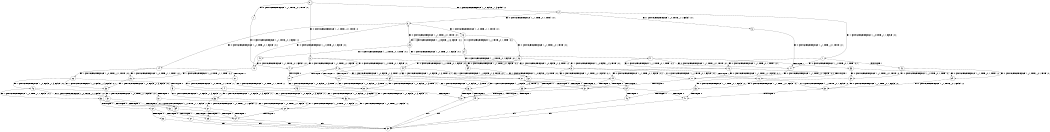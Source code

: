 digraph BCG {
size = "7, 10.5";
center = TRUE;
node [shape = circle];
0 [peripheries = 2];
0 -> 1 [label = "EX !0 !ATOMIC_EXCH_BRANCH (1, +1, TRUE, +0, 1, TRUE) !:0:"];
0 -> 2 [label = "EX !1 !ATOMIC_EXCH_BRANCH (1, +0, FALSE, +1, 3, FALSE) !:0:"];
0 -> 3 [label = "EX !0 !ATOMIC_EXCH_BRANCH (1, +1, TRUE, +0, 1, TRUE) !:0:"];
1 -> 4 [label = "EX !0 !ATOMIC_EXCH_BRANCH (1, +1, TRUE, +0, 1, FALSE) !:0:"];
2 -> 5 [label = "EX !1 !ATOMIC_EXCH_BRANCH (1, +0, TRUE, +1, 1, FALSE) !:0:1:"];
2 -> 6 [label = "EX !0 !ATOMIC_EXCH_BRANCH (1, +1, TRUE, +0, 1, TRUE) !:0:1:"];
2 -> 7 [label = "EX !1 !ATOMIC_EXCH_BRANCH (1, +0, TRUE, +1, 1, FALSE) !:0:1:"];
3 -> 4 [label = "EX !0 !ATOMIC_EXCH_BRANCH (1, +1, TRUE, +0, 1, FALSE) !:0:"];
3 -> 8 [label = "EX !1 !ATOMIC_EXCH_BRANCH (1, +0, FALSE, +1, 3, TRUE) !:0:"];
3 -> 9 [label = "EX !0 !ATOMIC_EXCH_BRANCH (1, +1, TRUE, +0, 1, FALSE) !:0:"];
4 -> 10 [label = "TERMINATE !0"];
5 -> 11 [label = "EX !0 !ATOMIC_EXCH_BRANCH (1, +1, TRUE, +0, 1, TRUE) !:0:1:"];
6 -> 12 [label = "EX !0 !ATOMIC_EXCH_BRANCH (1, +1, TRUE, +0, 1, FALSE) !:0:1:"];
6 -> 13 [label = "EX !1 !ATOMIC_EXCH_BRANCH (1, +0, TRUE, +1, 1, TRUE) !:0:1:"];
6 -> 14 [label = "EX !0 !ATOMIC_EXCH_BRANCH (1, +1, TRUE, +0, 1, FALSE) !:0:1:"];
7 -> 11 [label = "EX !0 !ATOMIC_EXCH_BRANCH (1, +1, TRUE, +0, 1, TRUE) !:0:1:"];
7 -> 15 [label = "TERMINATE !1"];
7 -> 16 [label = "EX !0 !ATOMIC_EXCH_BRANCH (1, +1, TRUE, +0, 1, TRUE) !:0:1:"];
8 -> 17 [label = "EX !0 !ATOMIC_EXCH_BRANCH (1, +1, TRUE, +0, 1, FALSE) !:0:1:"];
8 -> 18 [label = "TERMINATE !1"];
8 -> 19 [label = "EX !0 !ATOMIC_EXCH_BRANCH (1, +1, TRUE, +0, 1, FALSE) !:0:1:"];
9 -> 10 [label = "TERMINATE !0"];
9 -> 20 [label = "TERMINATE !0"];
9 -> 21 [label = "EX !1 !ATOMIC_EXCH_BRANCH (1, +0, FALSE, +1, 3, TRUE) !:0:"];
10 -> 22 [label = "EX !1 !ATOMIC_EXCH_BRANCH (1, +0, FALSE, +1, 3, TRUE) !:1:"];
11 -> 17 [label = "EX !0 !ATOMIC_EXCH_BRANCH (1, +1, TRUE, +0, 1, FALSE) !:0:1:"];
12 -> 23 [label = "EX !1 !ATOMIC_EXCH_BRANCH (1, +0, TRUE, +1, 1, TRUE) !:0:1:"];
13 -> 24 [label = "EX !0 !ATOMIC_EXCH_BRANCH (1, +1, TRUE, +0, 1, TRUE) !:0:1:"];
13 -> 25 [label = "EX !1 !ATOMIC_EXCH_BRANCH (1, +0, FALSE, +1, 3, FALSE) !:0:1:"];
13 -> 26 [label = "EX !0 !ATOMIC_EXCH_BRANCH (1, +1, TRUE, +0, 1, TRUE) !:0:1:"];
14 -> 23 [label = "EX !1 !ATOMIC_EXCH_BRANCH (1, +0, TRUE, +1, 1, TRUE) !:0:1:"];
14 -> 27 [label = "TERMINATE !0"];
14 -> 28 [label = "EX !1 !ATOMIC_EXCH_BRANCH (1, +0, TRUE, +1, 1, TRUE) !:0:1:"];
15 -> 29 [label = "EX !0 !ATOMIC_EXCH_BRANCH (1, +1, TRUE, +0, 1, TRUE) !:0:"];
15 -> 30 [label = "EX !0 !ATOMIC_EXCH_BRANCH (1, +1, TRUE, +0, 1, TRUE) !:0:"];
16 -> 17 [label = "EX !0 !ATOMIC_EXCH_BRANCH (1, +1, TRUE, +0, 1, FALSE) !:0:1:"];
16 -> 18 [label = "TERMINATE !1"];
16 -> 19 [label = "EX !0 !ATOMIC_EXCH_BRANCH (1, +1, TRUE, +0, 1, FALSE) !:0:1:"];
17 -> 31 [label = "TERMINATE !0"];
18 -> 32 [label = "EX !0 !ATOMIC_EXCH_BRANCH (1, +1, TRUE, +0, 1, FALSE) !:0:"];
18 -> 33 [label = "EX !0 !ATOMIC_EXCH_BRANCH (1, +1, TRUE, +0, 1, FALSE) !:0:"];
19 -> 31 [label = "TERMINATE !0"];
19 -> 34 [label = "TERMINATE !1"];
19 -> 35 [label = "TERMINATE !0"];
20 -> 22 [label = "EX !1 !ATOMIC_EXCH_BRANCH (1, +0, FALSE, +1, 3, TRUE) !:1:"];
20 -> 36 [label = "EX !1 !ATOMIC_EXCH_BRANCH (1, +0, FALSE, +1, 3, TRUE) !:1:"];
21 -> 31 [label = "TERMINATE !0"];
21 -> 34 [label = "TERMINATE !1"];
21 -> 35 [label = "TERMINATE !0"];
22 -> 37 [label = "TERMINATE !1"];
23 -> 38 [label = "EX !1 !ATOMIC_EXCH_BRANCH (1, +0, FALSE, +1, 3, FALSE) !:0:1:"];
24 -> 39 [label = "EX !0 !ATOMIC_EXCH_BRANCH (1, +1, TRUE, +0, 1, FALSE) !:0:1:"];
25 -> 40 [label = "EX !0 !ATOMIC_EXCH_BRANCH (1, +1, TRUE, +0, 1, TRUE) !:0:1:"];
25 -> 41 [label = "EX !1 !ATOMIC_EXCH_BRANCH (1, +0, TRUE, +1, 1, FALSE) !:0:1:"];
25 -> 6 [label = "EX !0 !ATOMIC_EXCH_BRANCH (1, +1, TRUE, +0, 1, TRUE) !:0:1:"];
26 -> 39 [label = "EX !0 !ATOMIC_EXCH_BRANCH (1, +1, TRUE, +0, 1, FALSE) !:0:1:"];
26 -> 8 [label = "EX !1 !ATOMIC_EXCH_BRANCH (1, +0, FALSE, +1, 3, TRUE) !:0:1:"];
26 -> 42 [label = "EX !0 !ATOMIC_EXCH_BRANCH (1, +1, TRUE, +0, 1, FALSE) !:0:1:"];
27 -> 43 [label = "EX !1 !ATOMIC_EXCH_BRANCH (1, +0, TRUE, +1, 1, TRUE) !:1:"];
27 -> 44 [label = "EX !1 !ATOMIC_EXCH_BRANCH (1, +0, TRUE, +1, 1, TRUE) !:1:"];
28 -> 38 [label = "EX !1 !ATOMIC_EXCH_BRANCH (1, +0, FALSE, +1, 3, FALSE) !:0:1:"];
28 -> 45 [label = "TERMINATE !0"];
28 -> 46 [label = "EX !1 !ATOMIC_EXCH_BRANCH (1, +0, FALSE, +1, 3, FALSE) !:0:1:"];
29 -> 32 [label = "EX !0 !ATOMIC_EXCH_BRANCH (1, +1, TRUE, +0, 1, FALSE) !:0:"];
30 -> 32 [label = "EX !0 !ATOMIC_EXCH_BRANCH (1, +1, TRUE, +0, 1, FALSE) !:0:"];
30 -> 33 [label = "EX !0 !ATOMIC_EXCH_BRANCH (1, +1, TRUE, +0, 1, FALSE) !:0:"];
31 -> 37 [label = "TERMINATE !1"];
32 -> 47 [label = "TERMINATE !0"];
33 -> 47 [label = "TERMINATE !0"];
33 -> 48 [label = "TERMINATE !0"];
34 -> 47 [label = "TERMINATE !0"];
34 -> 48 [label = "TERMINATE !0"];
35 -> 37 [label = "TERMINATE !1"];
35 -> 49 [label = "TERMINATE !1"];
36 -> 37 [label = "TERMINATE !1"];
36 -> 49 [label = "TERMINATE !1"];
37 -> 50 [label = "exit"];
38 -> 51 [label = "EX !1 !ATOMIC_EXCH_BRANCH (1, +0, TRUE, +1, 1, FALSE) !:0:1:"];
39 -> 52 [label = "EX !1 !ATOMIC_EXCH_BRANCH (1, +0, FALSE, +1, 3, TRUE) !:0:1:"];
40 -> 12 [label = "EX !0 !ATOMIC_EXCH_BRANCH (1, +1, TRUE, +0, 1, FALSE) !:0:1:"];
41 -> 11 [label = "EX !0 !ATOMIC_EXCH_BRANCH (1, +1, TRUE, +0, 1, TRUE) !:0:1:"];
41 -> 53 [label = "TERMINATE !1"];
41 -> 16 [label = "EX !0 !ATOMIC_EXCH_BRANCH (1, +1, TRUE, +0, 1, TRUE) !:0:1:"];
42 -> 52 [label = "EX !1 !ATOMIC_EXCH_BRANCH (1, +0, FALSE, +1, 3, TRUE) !:0:1:"];
42 -> 54 [label = "TERMINATE !0"];
42 -> 21 [label = "EX !1 !ATOMIC_EXCH_BRANCH (1, +0, FALSE, +1, 3, TRUE) !:0:1:"];
43 -> 55 [label = "EX !1 !ATOMIC_EXCH_BRANCH (1, +0, FALSE, +1, 3, FALSE) !:1:"];
44 -> 55 [label = "EX !1 !ATOMIC_EXCH_BRANCH (1, +0, FALSE, +1, 3, FALSE) !:1:"];
44 -> 56 [label = "EX !1 !ATOMIC_EXCH_BRANCH (1, +0, FALSE, +1, 3, FALSE) !:1:"];
45 -> 55 [label = "EX !1 !ATOMIC_EXCH_BRANCH (1, +0, FALSE, +1, 3, FALSE) !:1:"];
45 -> 56 [label = "EX !1 !ATOMIC_EXCH_BRANCH (1, +0, FALSE, +1, 3, FALSE) !:1:"];
46 -> 51 [label = "EX !1 !ATOMIC_EXCH_BRANCH (1, +0, TRUE, +1, 1, FALSE) !:0:1:"];
46 -> 57 [label = "TERMINATE !0"];
46 -> 58 [label = "EX !1 !ATOMIC_EXCH_BRANCH (1, +0, TRUE, +1, 1, FALSE) !:0:1:"];
47 -> 50 [label = "exit"];
48 -> 50 [label = "exit"];
49 -> 50 [label = "exit"];
51 -> 59 [label = "TERMINATE !0"];
52 -> 31 [label = "TERMINATE !0"];
53 -> 29 [label = "EX !0 !ATOMIC_EXCH_BRANCH (1, +1, TRUE, +0, 1, TRUE) !:0:"];
53 -> 30 [label = "EX !0 !ATOMIC_EXCH_BRANCH (1, +1, TRUE, +0, 1, TRUE) !:0:"];
54 -> 22 [label = "EX !1 !ATOMIC_EXCH_BRANCH (1, +0, FALSE, +1, 3, TRUE) !:1:"];
54 -> 36 [label = "EX !1 !ATOMIC_EXCH_BRANCH (1, +0, FALSE, +1, 3, TRUE) !:1:"];
55 -> 60 [label = "EX !1 !ATOMIC_EXCH_BRANCH (1, +0, TRUE, +1, 1, FALSE) !:1:"];
56 -> 60 [label = "EX !1 !ATOMIC_EXCH_BRANCH (1, +0, TRUE, +1, 1, FALSE) !:1:"];
56 -> 61 [label = "EX !1 !ATOMIC_EXCH_BRANCH (1, +0, TRUE, +1, 1, FALSE) !:1:"];
57 -> 60 [label = "EX !1 !ATOMIC_EXCH_BRANCH (1, +0, TRUE, +1, 1, FALSE) !:1:"];
57 -> 61 [label = "EX !1 !ATOMIC_EXCH_BRANCH (1, +0, TRUE, +1, 1, FALSE) !:1:"];
58 -> 59 [label = "TERMINATE !0"];
58 -> 62 [label = "TERMINATE !1"];
58 -> 63 [label = "TERMINATE !0"];
59 -> 64 [label = "TERMINATE !1"];
60 -> 64 [label = "TERMINATE !1"];
61 -> 64 [label = "TERMINATE !1"];
61 -> 65 [label = "TERMINATE !1"];
62 -> 66 [label = "TERMINATE !0"];
62 -> 67 [label = "TERMINATE !0"];
63 -> 64 [label = "TERMINATE !1"];
63 -> 65 [label = "TERMINATE !1"];
64 -> 50 [label = "exit"];
65 -> 50 [label = "exit"];
66 -> 50 [label = "exit"];
67 -> 50 [label = "exit"];
}
